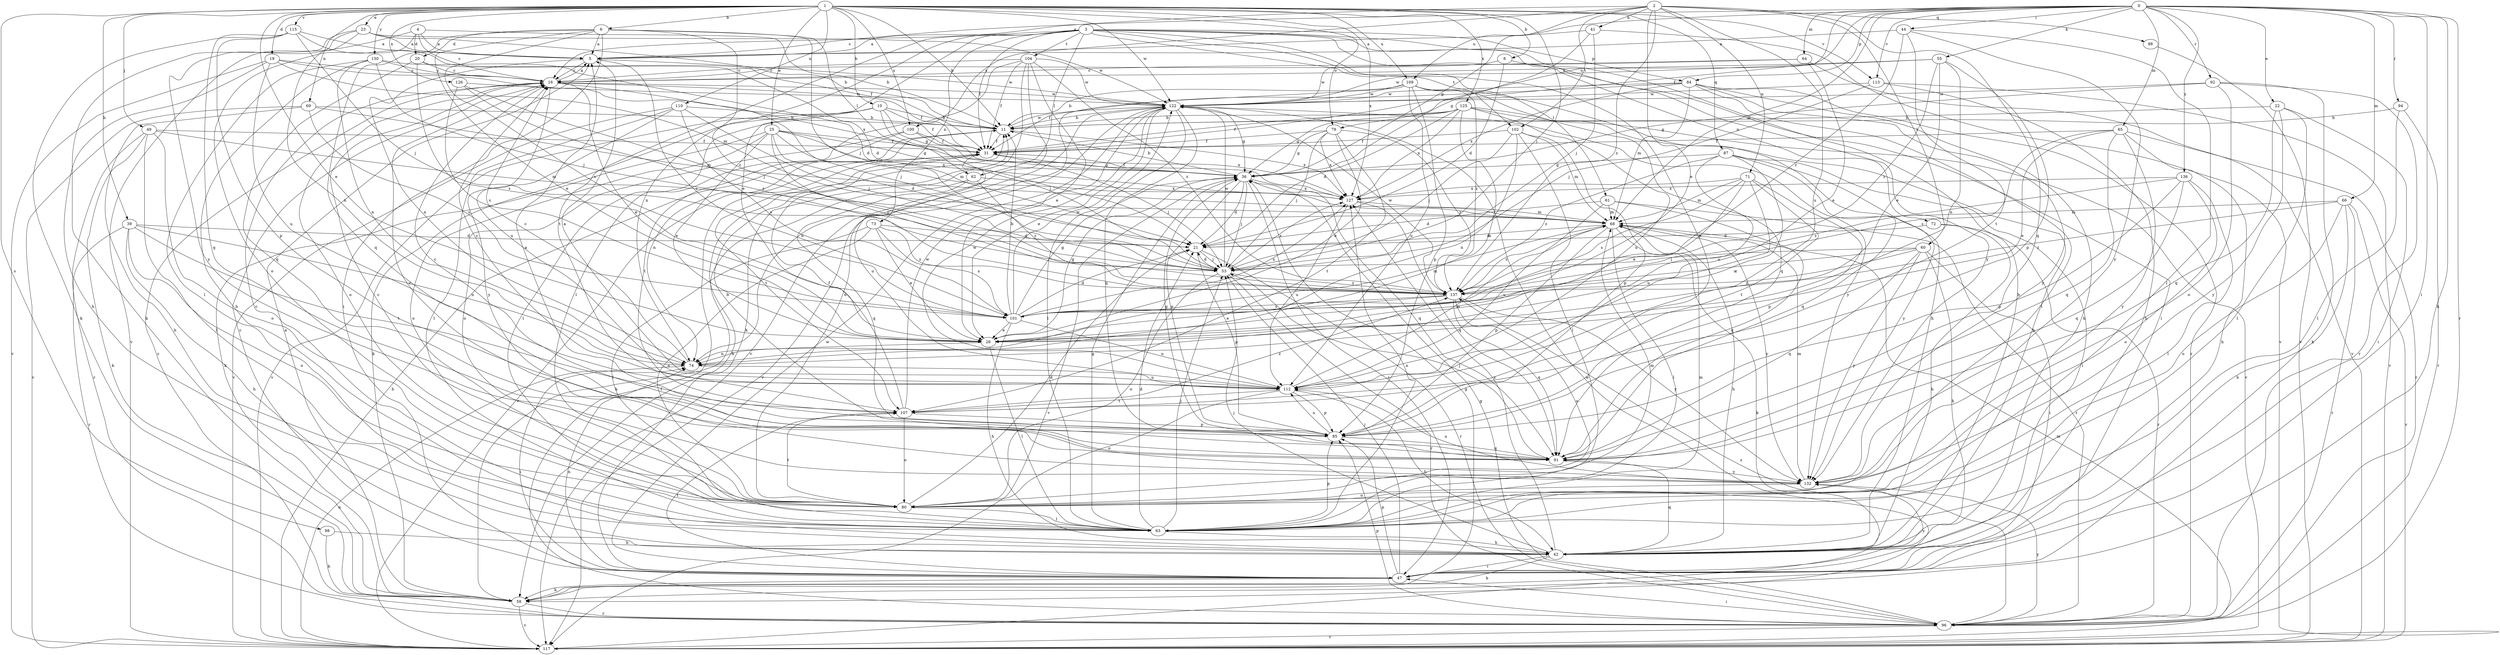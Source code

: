 strict digraph  {
0;
1;
2;
3;
4;
5;
6;
8;
10;
11;
16;
19;
20;
21;
22;
23;
25;
26;
31;
36;
39;
41;
42;
44;
47;
49;
53;
55;
58;
60;
61;
62;
63;
64;
65;
66;
68;
69;
71;
72;
73;
74;
79;
80;
84;
85;
87;
88;
91;
92;
94;
96;
98;
100;
101;
102;
104;
107;
109;
110;
112;
113;
115;
117;
122;
125;
126;
127;
130;
132;
136;
137;
0 -> 5  [label=a];
0 -> 22  [label=e];
0 -> 31  [label=f];
0 -> 44  [label=i];
0 -> 47  [label=i];
0 -> 55  [label=k];
0 -> 58  [label=k];
0 -> 64  [label=m];
0 -> 65  [label=m];
0 -> 66  [label=m];
0 -> 68  [label=m];
0 -> 79  [label=o];
0 -> 84  [label=p];
0 -> 92  [label=r];
0 -> 94  [label=r];
0 -> 96  [label=r];
0 -> 109  [label=u];
0 -> 113  [label=v];
0 -> 136  [label=z];
1 -> 6  [label=b];
1 -> 8  [label=b];
1 -> 10  [label=b];
1 -> 11  [label=b];
1 -> 19  [label=d];
1 -> 23  [label=e];
1 -> 25  [label=e];
1 -> 26  [label=e];
1 -> 39  [label=h];
1 -> 49  [label=j];
1 -> 53  [label=j];
1 -> 69  [label=n];
1 -> 79  [label=o];
1 -> 87  [label=q];
1 -> 98  [label=s];
1 -> 100  [label=s];
1 -> 109  [label=u];
1 -> 110  [label=u];
1 -> 113  [label=v];
1 -> 115  [label=v];
1 -> 122  [label=w];
1 -> 125  [label=x];
1 -> 126  [label=x];
1 -> 127  [label=x];
1 -> 130  [label=y];
2 -> 16  [label=c];
2 -> 26  [label=e];
2 -> 36  [label=g];
2 -> 41  [label=h];
2 -> 60  [label=l];
2 -> 71  [label=n];
2 -> 88  [label=q];
2 -> 91  [label=q];
2 -> 100  [label=s];
2 -> 102  [label=t];
2 -> 112  [label=u];
2 -> 137  [label=z];
3 -> 5  [label=a];
3 -> 26  [label=e];
3 -> 31  [label=f];
3 -> 42  [label=h];
3 -> 61  [label=l];
3 -> 62  [label=l];
3 -> 72  [label=n];
3 -> 73  [label=n];
3 -> 74  [label=n];
3 -> 84  [label=p];
3 -> 85  [label=p];
3 -> 102  [label=t];
3 -> 104  [label=t];
3 -> 107  [label=t];
3 -> 132  [label=y];
4 -> 5  [label=a];
4 -> 11  [label=b];
4 -> 16  [label=c];
4 -> 20  [label=d];
4 -> 80  [label=o];
4 -> 117  [label=v];
5 -> 16  [label=c];
5 -> 74  [label=n];
5 -> 101  [label=s];
5 -> 122  [label=w];
6 -> 5  [label=a];
6 -> 20  [label=d];
6 -> 26  [label=e];
6 -> 47  [label=i];
6 -> 53  [label=j];
6 -> 62  [label=l];
6 -> 91  [label=q];
6 -> 101  [label=s];
6 -> 137  [label=z];
8 -> 16  [label=c];
8 -> 21  [label=d];
8 -> 47  [label=i];
10 -> 11  [label=b];
10 -> 31  [label=f];
10 -> 36  [label=g];
10 -> 53  [label=j];
10 -> 58  [label=k];
10 -> 63  [label=l];
10 -> 117  [label=v];
11 -> 31  [label=f];
11 -> 74  [label=n];
11 -> 122  [label=w];
11 -> 127  [label=x];
16 -> 5  [label=a];
16 -> 26  [label=e];
16 -> 31  [label=f];
16 -> 53  [label=j];
16 -> 80  [label=o];
16 -> 112  [label=u];
16 -> 122  [label=w];
19 -> 16  [label=c];
19 -> 42  [label=h];
19 -> 68  [label=m];
19 -> 112  [label=u];
19 -> 117  [label=v];
19 -> 127  [label=x];
20 -> 16  [label=c];
20 -> 21  [label=d];
20 -> 91  [label=q];
20 -> 101  [label=s];
21 -> 53  [label=j];
21 -> 85  [label=p];
21 -> 96  [label=r];
22 -> 11  [label=b];
22 -> 47  [label=i];
22 -> 63  [label=l];
22 -> 91  [label=q];
22 -> 132  [label=y];
23 -> 5  [label=a];
23 -> 11  [label=b];
23 -> 58  [label=k];
23 -> 74  [label=n];
23 -> 122  [label=w];
23 -> 132  [label=y];
25 -> 21  [label=d];
25 -> 26  [label=e];
25 -> 31  [label=f];
25 -> 36  [label=g];
25 -> 58  [label=k];
25 -> 68  [label=m];
25 -> 80  [label=o];
25 -> 127  [label=x];
25 -> 137  [label=z];
26 -> 36  [label=g];
26 -> 63  [label=l];
26 -> 74  [label=n];
31 -> 36  [label=g];
31 -> 53  [label=j];
31 -> 107  [label=t];
31 -> 112  [label=u];
31 -> 117  [label=v];
36 -> 11  [label=b];
36 -> 21  [label=d];
36 -> 31  [label=f];
36 -> 47  [label=i];
36 -> 53  [label=j];
36 -> 85  [label=p];
36 -> 91  [label=q];
36 -> 117  [label=v];
36 -> 127  [label=x];
39 -> 21  [label=d];
39 -> 42  [label=h];
39 -> 74  [label=n];
39 -> 80  [label=o];
39 -> 96  [label=r];
39 -> 107  [label=t];
41 -> 5  [label=a];
41 -> 36  [label=g];
41 -> 53  [label=j];
41 -> 117  [label=v];
42 -> 47  [label=i];
42 -> 53  [label=j];
42 -> 58  [label=k];
42 -> 91  [label=q];
42 -> 127  [label=x];
44 -> 5  [label=a];
44 -> 63  [label=l];
44 -> 107  [label=t];
44 -> 132  [label=y];
44 -> 137  [label=z];
47 -> 11  [label=b];
47 -> 16  [label=c];
47 -> 53  [label=j];
47 -> 58  [label=k];
47 -> 74  [label=n];
47 -> 85  [label=p];
47 -> 107  [label=t];
47 -> 122  [label=w];
47 -> 132  [label=y];
49 -> 31  [label=f];
49 -> 58  [label=k];
49 -> 63  [label=l];
49 -> 68  [label=m];
49 -> 80  [label=o];
49 -> 96  [label=r];
53 -> 21  [label=d];
53 -> 80  [label=o];
53 -> 96  [label=r];
53 -> 122  [label=w];
53 -> 127  [label=x];
53 -> 137  [label=z];
55 -> 16  [label=c];
55 -> 26  [label=e];
55 -> 74  [label=n];
55 -> 85  [label=p];
55 -> 122  [label=w];
55 -> 137  [label=z];
58 -> 5  [label=a];
58 -> 36  [label=g];
58 -> 96  [label=r];
58 -> 117  [label=v];
60 -> 42  [label=h];
60 -> 47  [label=i];
60 -> 53  [label=j];
60 -> 91  [label=q];
60 -> 101  [label=s];
60 -> 132  [label=y];
60 -> 137  [label=z];
61 -> 21  [label=d];
61 -> 68  [label=m];
61 -> 91  [label=q];
61 -> 96  [label=r];
61 -> 112  [label=u];
62 -> 58  [label=k];
62 -> 91  [label=q];
62 -> 127  [label=x];
62 -> 137  [label=z];
63 -> 16  [label=c];
63 -> 21  [label=d];
63 -> 36  [label=g];
63 -> 42  [label=h];
63 -> 53  [label=j];
63 -> 68  [label=m];
63 -> 85  [label=p];
63 -> 127  [label=x];
64 -> 16  [label=c];
64 -> 26  [label=e];
64 -> 117  [label=v];
64 -> 122  [label=w];
65 -> 26  [label=e];
65 -> 31  [label=f];
65 -> 42  [label=h];
65 -> 91  [label=q];
65 -> 96  [label=r];
65 -> 101  [label=s];
65 -> 132  [label=y];
66 -> 42  [label=h];
66 -> 68  [label=m];
66 -> 80  [label=o];
66 -> 96  [label=r];
66 -> 117  [label=v];
66 -> 137  [label=z];
68 -> 21  [label=d];
68 -> 42  [label=h];
68 -> 58  [label=k];
68 -> 63  [label=l];
68 -> 85  [label=p];
68 -> 132  [label=y];
68 -> 137  [label=z];
69 -> 11  [label=b];
69 -> 42  [label=h];
69 -> 68  [label=m];
69 -> 101  [label=s];
69 -> 117  [label=v];
71 -> 26  [label=e];
71 -> 68  [label=m];
71 -> 85  [label=p];
71 -> 101  [label=s];
71 -> 107  [label=t];
71 -> 112  [label=u];
71 -> 127  [label=x];
72 -> 21  [label=d];
72 -> 42  [label=h];
72 -> 96  [label=r];
73 -> 21  [label=d];
73 -> 26  [label=e];
73 -> 63  [label=l];
73 -> 80  [label=o];
73 -> 101  [label=s];
73 -> 137  [label=z];
74 -> 16  [label=c];
74 -> 47  [label=i];
74 -> 112  [label=u];
79 -> 26  [label=e];
79 -> 31  [label=f];
79 -> 36  [label=g];
79 -> 53  [label=j];
79 -> 107  [label=t];
79 -> 127  [label=x];
79 -> 137  [label=z];
80 -> 16  [label=c];
80 -> 21  [label=d];
80 -> 63  [label=l];
80 -> 68  [label=m];
80 -> 107  [label=t];
84 -> 31  [label=f];
84 -> 42  [label=h];
84 -> 63  [label=l];
84 -> 68  [label=m];
84 -> 96  [label=r];
84 -> 122  [label=w];
84 -> 127  [label=x];
84 -> 132  [label=y];
85 -> 5  [label=a];
85 -> 16  [label=c];
85 -> 36  [label=g];
85 -> 91  [label=q];
85 -> 112  [label=u];
87 -> 36  [label=g];
87 -> 47  [label=i];
87 -> 74  [label=n];
87 -> 91  [label=q];
87 -> 112  [label=u];
87 -> 132  [label=y];
87 -> 137  [label=z];
88 -> 117  [label=v];
91 -> 11  [label=b];
91 -> 53  [label=j];
91 -> 132  [label=y];
92 -> 36  [label=g];
92 -> 58  [label=k];
92 -> 80  [label=o];
92 -> 96  [label=r];
92 -> 122  [label=w];
94 -> 11  [label=b];
94 -> 63  [label=l];
94 -> 96  [label=r];
96 -> 16  [label=c];
96 -> 31  [label=f];
96 -> 36  [label=g];
96 -> 47  [label=i];
96 -> 85  [label=p];
96 -> 117  [label=v];
96 -> 132  [label=y];
96 -> 137  [label=z];
98 -> 42  [label=h];
98 -> 58  [label=k];
100 -> 31  [label=f];
100 -> 80  [label=o];
100 -> 107  [label=t];
100 -> 127  [label=x];
101 -> 11  [label=b];
101 -> 21  [label=d];
101 -> 26  [label=e];
101 -> 36  [label=g];
101 -> 42  [label=h];
101 -> 68  [label=m];
101 -> 112  [label=u];
101 -> 122  [label=w];
101 -> 127  [label=x];
102 -> 31  [label=f];
102 -> 53  [label=j];
102 -> 63  [label=l];
102 -> 68  [label=m];
102 -> 74  [label=n];
102 -> 85  [label=p];
104 -> 16  [label=c];
104 -> 26  [label=e];
104 -> 31  [label=f];
104 -> 58  [label=k];
104 -> 63  [label=l];
104 -> 117  [label=v];
104 -> 122  [label=w];
104 -> 137  [label=z];
107 -> 31  [label=f];
107 -> 80  [label=o];
107 -> 85  [label=p];
107 -> 122  [label=w];
107 -> 137  [label=z];
109 -> 11  [label=b];
109 -> 42  [label=h];
109 -> 80  [label=o];
109 -> 85  [label=p];
109 -> 91  [label=q];
109 -> 112  [label=u];
109 -> 122  [label=w];
109 -> 137  [label=z];
110 -> 11  [label=b];
110 -> 53  [label=j];
110 -> 63  [label=l];
110 -> 101  [label=s];
110 -> 117  [label=v];
110 -> 132  [label=y];
112 -> 5  [label=a];
112 -> 16  [label=c];
112 -> 42  [label=h];
112 -> 68  [label=m];
112 -> 80  [label=o];
112 -> 85  [label=p];
112 -> 107  [label=t];
112 -> 122  [label=w];
113 -> 42  [label=h];
113 -> 53  [label=j];
113 -> 117  [label=v];
113 -> 122  [label=w];
115 -> 5  [label=a];
115 -> 31  [label=f];
115 -> 53  [label=j];
115 -> 58  [label=k];
115 -> 85  [label=p];
115 -> 91  [label=q];
117 -> 11  [label=b];
117 -> 68  [label=m];
117 -> 74  [label=n];
117 -> 122  [label=w];
122 -> 11  [label=b];
122 -> 26  [label=e];
122 -> 36  [label=g];
122 -> 63  [label=l];
122 -> 74  [label=n];
122 -> 91  [label=q];
122 -> 117  [label=v];
122 -> 132  [label=y];
125 -> 11  [label=b];
125 -> 21  [label=d];
125 -> 31  [label=f];
125 -> 36  [label=g];
125 -> 42  [label=h];
125 -> 74  [label=n];
125 -> 112  [label=u];
125 -> 117  [label=v];
125 -> 127  [label=x];
126 -> 53  [label=j];
126 -> 101  [label=s];
126 -> 122  [label=w];
126 -> 137  [label=z];
127 -> 68  [label=m];
127 -> 91  [label=q];
127 -> 112  [label=u];
130 -> 16  [label=c];
130 -> 21  [label=d];
130 -> 42  [label=h];
130 -> 53  [label=j];
130 -> 63  [label=l];
130 -> 74  [label=n];
132 -> 16  [label=c];
132 -> 68  [label=m];
132 -> 80  [label=o];
132 -> 112  [label=u];
136 -> 63  [label=l];
136 -> 80  [label=o];
136 -> 85  [label=p];
136 -> 91  [label=q];
136 -> 127  [label=x];
136 -> 137  [label=z];
137 -> 26  [label=e];
137 -> 80  [label=o];
137 -> 91  [label=q];
137 -> 101  [label=s];
137 -> 122  [label=w];
137 -> 132  [label=y];
}
